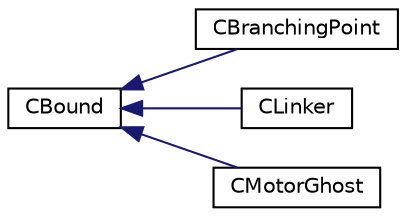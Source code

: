 digraph "Graphical Class Hierarchy"
{
 // INTERACTIVE_SVG=YES
  edge [fontname="Helvetica",fontsize="10",labelfontname="Helvetica",labelfontsize="10"];
  node [fontname="Helvetica",fontsize="10",shape=record];
  rankdir="LR";
  Node0 [label="CBound",height=0.2,width=0.4,color="black", fillcolor="white", style="filled",URL="$classCBound.html",tooltip="Represents a chemical object that is bound to a Filament. "];
  Node0 -> Node1 [dir="back",color="midnightblue",fontsize="10",style="solid",fontname="Helvetica"];
  Node1 [label="CBranchingPoint",height=0.2,width=0.4,color="black", fillcolor="white", style="filled",URL="$classCBranchingPoint.html",tooltip="A class to represent the chemical component of a BranchingPoint. "];
  Node0 -> Node2 [dir="back",color="midnightblue",fontsize="10",style="solid",fontname="Helvetica"];
  Node2 [label="CLinker",height=0.2,width=0.4,color="black", fillcolor="white", style="filled",URL="$classCLinker.html",tooltip="To represent the chemical component of a Linker. "];
  Node0 -> Node3 [dir="back",color="midnightblue",fontsize="10",style="solid",fontname="Helvetica"];
  Node3 [label="CMotorGhost",height=0.2,width=0.4,color="black", fillcolor="white", style="filled",URL="$classCMotorGhost.html",tooltip="A class to represent the chemical component of a MotorGhost. "];
}
